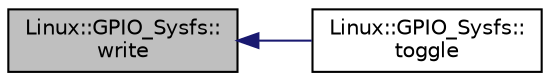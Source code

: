 digraph "Linux::GPIO_Sysfs::write"
{
 // INTERACTIVE_SVG=YES
  edge [fontname="Helvetica",fontsize="10",labelfontname="Helvetica",labelfontsize="10"];
  node [fontname="Helvetica",fontsize="10",shape=record];
  rankdir="LR";
  Node1 [label="Linux::GPIO_Sysfs::\lwrite",height=0.2,width=0.4,color="black", fillcolor="grey75", style="filled", fontcolor="black"];
  Node1 -> Node2 [dir="back",color="midnightblue",fontsize="10",style="solid",fontname="Helvetica"];
  Node2 [label="Linux::GPIO_Sysfs::\ltoggle",height=0.2,width=0.4,color="black", fillcolor="white", style="filled",URL="$classLinux_1_1GPIO__Sysfs.html#a177b39f5d66b147ddca0c0c45c84f66a"];
}
